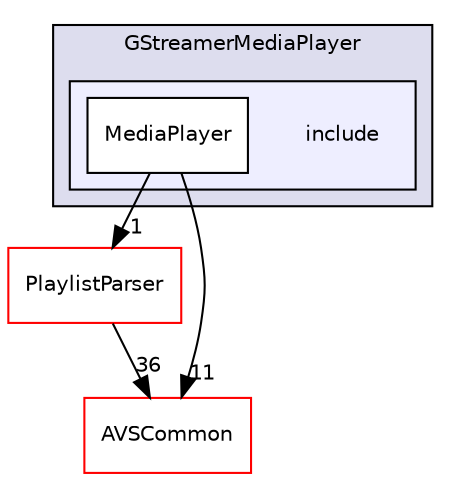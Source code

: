 digraph "/workplace/avs-device-sdk/MediaPlayer/GStreamerMediaPlayer/include" {
  compound=true
  node [ fontsize="10", fontname="Helvetica"];
  edge [ labelfontsize="10", labelfontname="Helvetica"];
  subgraph clusterdir_e1f7d5df1447213cfb529aad5fa2c859 {
    graph [ bgcolor="#ddddee", pencolor="black", label="GStreamerMediaPlayer" fontname="Helvetica", fontsize="10", URL="dir_e1f7d5df1447213cfb529aad5fa2c859.html"]
  subgraph clusterdir_d1a5c25c65a86ab490915a47e76c835a {
    graph [ bgcolor="#eeeeff", pencolor="black", label="" URL="dir_d1a5c25c65a86ab490915a47e76c835a.html"];
    dir_d1a5c25c65a86ab490915a47e76c835a [shape=plaintext label="include"];
    dir_9b83a3a02537ea061e11167c986dd2c8 [shape=box label="MediaPlayer" color="black" fillcolor="white" style="filled" URL="dir_9b83a3a02537ea061e11167c986dd2c8.html"];
  }
  }
  dir_655fbec917b1f23289d3ed8ec9803bf1 [shape=box label="PlaylistParser" fillcolor="white" style="filled" color="red" URL="dir_655fbec917b1f23289d3ed8ec9803bf1.html"];
  dir_13e65effb2bde530b17b3d5eefcd0266 [shape=box label="AVSCommon" fillcolor="white" style="filled" color="red" URL="dir_13e65effb2bde530b17b3d5eefcd0266.html"];
  dir_9b83a3a02537ea061e11167c986dd2c8->dir_655fbec917b1f23289d3ed8ec9803bf1 [headlabel="1", labeldistance=1.5 headhref="dir_000262_000265.html"];
  dir_9b83a3a02537ea061e11167c986dd2c8->dir_13e65effb2bde530b17b3d5eefcd0266 [headlabel="11", labeldistance=1.5 headhref="dir_000262_000015.html"];
  dir_655fbec917b1f23289d3ed8ec9803bf1->dir_13e65effb2bde530b17b3d5eefcd0266 [headlabel="36", labeldistance=1.5 headhref="dir_000265_000015.html"];
}
